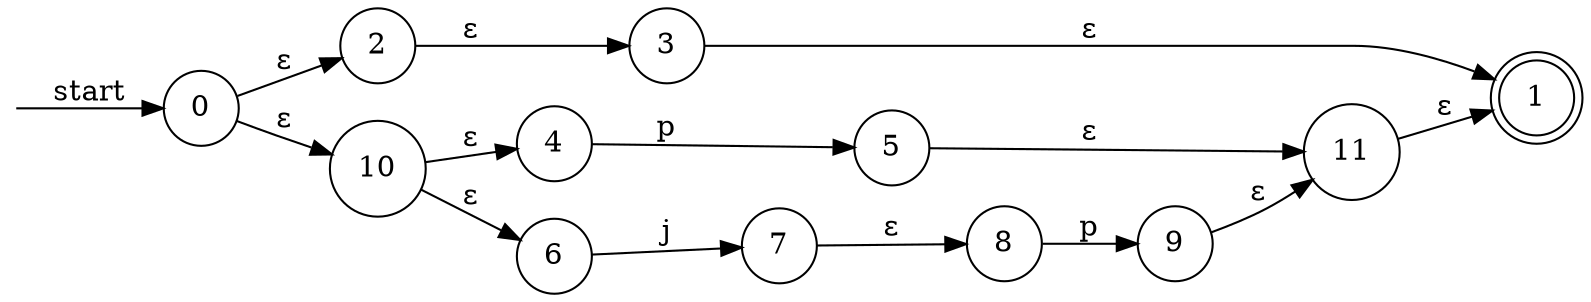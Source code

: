 digraph enfa {
    rankdir = LR;
    node [shape = circle];
    __start [style = invis, shape = point];
    __start -> "0" [ label = "start" ];
    node [shape = doublecircle]; "1"
    node [shape = circle];
    "2" -> "3" [ label = "&epsilon;" ];
    "4" -> "5" [ label = "p" ];
    "6" -> "7" [ label = "j" ];
    "8" -> "9" [ label = "p" ];
    "7" -> "8" [ label = "&epsilon;" ];
    "10" -> "4" [ label = "&epsilon;" ];
    "10" -> "6" [ label = "&epsilon;" ];
    "5" -> "11" [ label = "&epsilon;" ];
    "9" -> "11" [ label = "&epsilon;" ];
    "0" -> "2" [ label = "&epsilon;" ];
    "0" -> "10" [ label = "&epsilon;" ];
    "3" -> "1" [ label = "&epsilon;" ];
    "11" -> "1" [ label = "&epsilon;" ];
}
